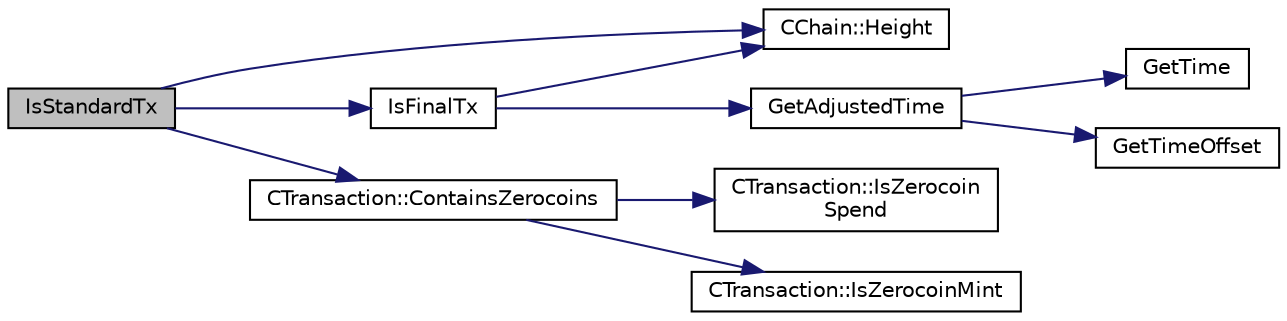 digraph "IsStandardTx"
{
  edge [fontname="Helvetica",fontsize="10",labelfontname="Helvetica",labelfontsize="10"];
  node [fontname="Helvetica",fontsize="10",shape=record];
  rankdir="LR";
  Node926 [label="IsStandardTx",height=0.2,width=0.4,color="black", fillcolor="grey75", style="filled", fontcolor="black"];
  Node926 -> Node927 [color="midnightblue",fontsize="10",style="solid",fontname="Helvetica"];
  Node927 [label="IsFinalTx",height=0.2,width=0.4,color="black", fillcolor="white", style="filled",URL="$main_8cpp.html#adc332cd7ac94e639bb4239618341be19"];
  Node927 -> Node928 [color="midnightblue",fontsize="10",style="solid",fontname="Helvetica"];
  Node928 [label="CChain::Height",height=0.2,width=0.4,color="black", fillcolor="white", style="filled",URL="$class_c_chain.html#ad4758bc8872ce065a9579f77c3171d40",tooltip="Return the maximal height in the chain. "];
  Node927 -> Node929 [color="midnightblue",fontsize="10",style="solid",fontname="Helvetica"];
  Node929 [label="GetAdjustedTime",height=0.2,width=0.4,color="black", fillcolor="white", style="filled",URL="$timedata_8cpp.html#a09f81b9c7650f898cf3cf305b87547e6"];
  Node929 -> Node930 [color="midnightblue",fontsize="10",style="solid",fontname="Helvetica"];
  Node930 [label="GetTime",height=0.2,width=0.4,color="black", fillcolor="white", style="filled",URL="$utiltime_8cpp.html#a46fac5fba8ba905b5f9acb364f5d8c6f",tooltip="For unit testing. "];
  Node929 -> Node931 [color="midnightblue",fontsize="10",style="solid",fontname="Helvetica"];
  Node931 [label="GetTimeOffset",height=0.2,width=0.4,color="black", fillcolor="white", style="filled",URL="$timedata_8cpp.html#a50ca5344c75631267633f15cfe5e983e",tooltip="\"Never go to sea with two chronometers; take one or three.\" Our three time sources are: ..."];
  Node926 -> Node928 [color="midnightblue",fontsize="10",style="solid",fontname="Helvetica"];
  Node926 -> Node932 [color="midnightblue",fontsize="10",style="solid",fontname="Helvetica"];
  Node932 [label="CTransaction::ContainsZerocoins",height=0.2,width=0.4,color="black", fillcolor="white", style="filled",URL="$class_c_transaction.html#a613051e8e5651a7500cb455f37dd1116"];
  Node932 -> Node933 [color="midnightblue",fontsize="10",style="solid",fontname="Helvetica"];
  Node933 [label="CTransaction::IsZerocoin\lSpend",height=0.2,width=0.4,color="black", fillcolor="white", style="filled",URL="$class_c_transaction.html#a4cda5603795c5f9179d4c8bd43f809cd"];
  Node932 -> Node934 [color="midnightblue",fontsize="10",style="solid",fontname="Helvetica"];
  Node934 [label="CTransaction::IsZerocoinMint",height=0.2,width=0.4,color="black", fillcolor="white", style="filled",URL="$class_c_transaction.html#ab91efb1c2312e6feeecfbbfff11abbb1"];
}
